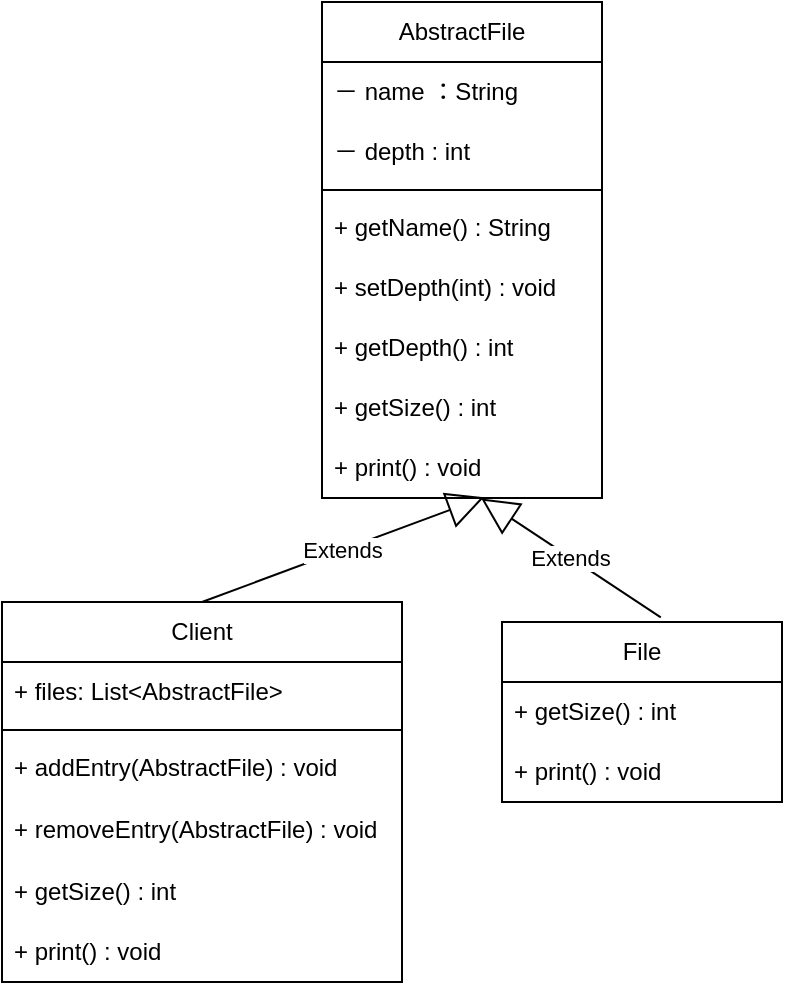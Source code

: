 <mxfile version="24.7.16">
  <diagram name="페이지-1" id="wl-Ao_sD0Qec9eO8h80N">
    <mxGraphModel dx="1310" dy="464" grid="1" gridSize="10" guides="1" tooltips="1" connect="1" arrows="1" fold="1" page="1" pageScale="1" pageWidth="827" pageHeight="1169" math="0" shadow="0">
      <root>
        <mxCell id="0" />
        <mxCell id="1" parent="0" />
        <mxCell id="mT-opLCZMWNSOOU5n5ld-1" value="AbstractFile" style="swimlane;fontStyle=0;childLayout=stackLayout;horizontal=1;startSize=30;horizontalStack=0;resizeParent=1;resizeParentMax=0;resizeLast=0;collapsible=1;marginBottom=0;whiteSpace=wrap;html=1;" vertex="1" parent="1">
          <mxGeometry x="130" y="50" width="140" height="248" as="geometry" />
        </mxCell>
        <mxCell id="mT-opLCZMWNSOOU5n5ld-2" value="－ name ：String" style="text;strokeColor=none;fillColor=none;align=left;verticalAlign=middle;spacingLeft=4;spacingRight=4;overflow=hidden;points=[[0,0.5],[1,0.5]];portConstraint=eastwest;rotatable=0;whiteSpace=wrap;html=1;" vertex="1" parent="mT-opLCZMWNSOOU5n5ld-1">
          <mxGeometry y="30" width="140" height="30" as="geometry" />
        </mxCell>
        <mxCell id="mT-opLCZMWNSOOU5n5ld-3" value="－ depth : int" style="text;strokeColor=none;fillColor=none;align=left;verticalAlign=middle;spacingLeft=4;spacingRight=4;overflow=hidden;points=[[0,0.5],[1,0.5]];portConstraint=eastwest;rotatable=0;whiteSpace=wrap;html=1;" vertex="1" parent="mT-opLCZMWNSOOU5n5ld-1">
          <mxGeometry y="60" width="140" height="30" as="geometry" />
        </mxCell>
        <mxCell id="mT-opLCZMWNSOOU5n5ld-17" value="" style="line;strokeWidth=1;fillColor=none;align=left;verticalAlign=middle;spacingTop=-1;spacingLeft=3;spacingRight=3;rotatable=0;labelPosition=right;points=[];portConstraint=eastwest;strokeColor=inherit;" vertex="1" parent="mT-opLCZMWNSOOU5n5ld-1">
          <mxGeometry y="90" width="140" height="8" as="geometry" />
        </mxCell>
        <mxCell id="mT-opLCZMWNSOOU5n5ld-4" value="+ getName() : String" style="text;strokeColor=none;fillColor=none;align=left;verticalAlign=middle;spacingLeft=4;spacingRight=4;overflow=hidden;points=[[0,0.5],[1,0.5]];portConstraint=eastwest;rotatable=0;whiteSpace=wrap;html=1;" vertex="1" parent="mT-opLCZMWNSOOU5n5ld-1">
          <mxGeometry y="98" width="140" height="30" as="geometry" />
        </mxCell>
        <mxCell id="mT-opLCZMWNSOOU5n5ld-21" value="+&amp;nbsp;setDepth(int) : void" style="text;strokeColor=none;fillColor=none;align=left;verticalAlign=middle;spacingLeft=4;spacingRight=4;overflow=hidden;points=[[0,0.5],[1,0.5]];portConstraint=eastwest;rotatable=0;whiteSpace=wrap;html=1;" vertex="1" parent="mT-opLCZMWNSOOU5n5ld-1">
          <mxGeometry y="128" width="140" height="30" as="geometry" />
        </mxCell>
        <mxCell id="mT-opLCZMWNSOOU5n5ld-20" value="+&amp;nbsp;getDepth() : int" style="text;strokeColor=none;fillColor=none;align=left;verticalAlign=middle;spacingLeft=4;spacingRight=4;overflow=hidden;points=[[0,0.5],[1,0.5]];portConstraint=eastwest;rotatable=0;whiteSpace=wrap;html=1;" vertex="1" parent="mT-opLCZMWNSOOU5n5ld-1">
          <mxGeometry y="158" width="140" height="30" as="geometry" />
        </mxCell>
        <mxCell id="mT-opLCZMWNSOOU5n5ld-19" value="+&amp;nbsp;getSize() : int" style="text;strokeColor=none;fillColor=none;align=left;verticalAlign=middle;spacingLeft=4;spacingRight=4;overflow=hidden;points=[[0,0.5],[1,0.5]];portConstraint=eastwest;rotatable=0;whiteSpace=wrap;html=1;" vertex="1" parent="mT-opLCZMWNSOOU5n5ld-1">
          <mxGeometry y="188" width="140" height="30" as="geometry" />
        </mxCell>
        <mxCell id="mT-opLCZMWNSOOU5n5ld-18" value="+&amp;nbsp;print() : void" style="text;strokeColor=none;fillColor=none;align=left;verticalAlign=middle;spacingLeft=4;spacingRight=4;overflow=hidden;points=[[0,0.5],[1,0.5]];portConstraint=eastwest;rotatable=0;whiteSpace=wrap;html=1;" vertex="1" parent="mT-opLCZMWNSOOU5n5ld-1">
          <mxGeometry y="218" width="140" height="30" as="geometry" />
        </mxCell>
        <mxCell id="mT-opLCZMWNSOOU5n5ld-9" value="Client" style="swimlane;fontStyle=0;childLayout=stackLayout;horizontal=1;startSize=30;horizontalStack=0;resizeParent=1;resizeParentMax=0;resizeLast=0;collapsible=1;marginBottom=0;whiteSpace=wrap;html=1;" vertex="1" parent="1">
          <mxGeometry x="-30" y="350" width="200" height="190" as="geometry" />
        </mxCell>
        <mxCell id="mT-opLCZMWNSOOU5n5ld-10" value="+ files:&amp;nbsp;List&amp;lt;AbstractFile&amp;gt;" style="text;strokeColor=none;fillColor=none;align=left;verticalAlign=middle;spacingLeft=4;spacingRight=4;overflow=hidden;points=[[0,0.5],[1,0.5]];portConstraint=eastwest;rotatable=0;whiteSpace=wrap;html=1;" vertex="1" parent="mT-opLCZMWNSOOU5n5ld-9">
          <mxGeometry y="30" width="200" height="30" as="geometry" />
        </mxCell>
        <mxCell id="mT-opLCZMWNSOOU5n5ld-25" value="" style="line;strokeWidth=1;fillColor=none;align=left;verticalAlign=middle;spacingTop=-1;spacingLeft=3;spacingRight=3;rotatable=0;labelPosition=right;points=[];portConstraint=eastwest;strokeColor=inherit;" vertex="1" parent="mT-opLCZMWNSOOU5n5ld-9">
          <mxGeometry y="60" width="200" height="8" as="geometry" />
        </mxCell>
        <mxCell id="mT-opLCZMWNSOOU5n5ld-11" value="+ addEntry(AbstractFile) : void" style="text;strokeColor=none;fillColor=none;align=left;verticalAlign=middle;spacingLeft=4;spacingRight=4;overflow=hidden;points=[[0,0.5],[1,0.5]];portConstraint=eastwest;rotatable=0;whiteSpace=wrap;html=1;" vertex="1" parent="mT-opLCZMWNSOOU5n5ld-9">
          <mxGeometry y="68" width="200" height="30" as="geometry" />
        </mxCell>
        <mxCell id="mT-opLCZMWNSOOU5n5ld-12" value="+ removeEntry(AbstractFile) : void" style="text;strokeColor=none;fillColor=none;align=left;verticalAlign=middle;spacingLeft=4;spacingRight=4;overflow=hidden;points=[[0,0.5],[1,0.5]];portConstraint=eastwest;rotatable=0;whiteSpace=wrap;html=1;" vertex="1" parent="mT-opLCZMWNSOOU5n5ld-9">
          <mxGeometry y="98" width="200" height="32" as="geometry" />
        </mxCell>
        <mxCell id="mT-opLCZMWNSOOU5n5ld-29" value="+&amp;nbsp;getSize() : int" style="text;strokeColor=none;fillColor=none;align=left;verticalAlign=middle;spacingLeft=4;spacingRight=4;overflow=hidden;points=[[0,0.5],[1,0.5]];portConstraint=eastwest;rotatable=0;whiteSpace=wrap;html=1;" vertex="1" parent="mT-opLCZMWNSOOU5n5ld-9">
          <mxGeometry y="130" width="200" height="30" as="geometry" />
        </mxCell>
        <mxCell id="mT-opLCZMWNSOOU5n5ld-30" value="+&amp;nbsp;print() : void" style="text;strokeColor=none;fillColor=none;align=left;verticalAlign=middle;spacingLeft=4;spacingRight=4;overflow=hidden;points=[[0,0.5],[1,0.5]];portConstraint=eastwest;rotatable=0;whiteSpace=wrap;html=1;" vertex="1" parent="mT-opLCZMWNSOOU5n5ld-9">
          <mxGeometry y="160" width="200" height="30" as="geometry" />
        </mxCell>
        <mxCell id="mT-opLCZMWNSOOU5n5ld-13" value="File" style="swimlane;fontStyle=0;childLayout=stackLayout;horizontal=1;startSize=30;horizontalStack=0;resizeParent=1;resizeParentMax=0;resizeLast=0;collapsible=1;marginBottom=0;whiteSpace=wrap;html=1;" vertex="1" parent="1">
          <mxGeometry x="220" y="360" width="140" height="90" as="geometry" />
        </mxCell>
        <mxCell id="mT-opLCZMWNSOOU5n5ld-27" value="+&amp;nbsp;getSize() : int" style="text;strokeColor=none;fillColor=none;align=left;verticalAlign=middle;spacingLeft=4;spacingRight=4;overflow=hidden;points=[[0,0.5],[1,0.5]];portConstraint=eastwest;rotatable=0;whiteSpace=wrap;html=1;" vertex="1" parent="mT-opLCZMWNSOOU5n5ld-13">
          <mxGeometry y="30" width="140" height="30" as="geometry" />
        </mxCell>
        <mxCell id="mT-opLCZMWNSOOU5n5ld-28" value="+&amp;nbsp;print() : void" style="text;strokeColor=none;fillColor=none;align=left;verticalAlign=middle;spacingLeft=4;spacingRight=4;overflow=hidden;points=[[0,0.5],[1,0.5]];portConstraint=eastwest;rotatable=0;whiteSpace=wrap;html=1;" vertex="1" parent="mT-opLCZMWNSOOU5n5ld-13">
          <mxGeometry y="60" width="140" height="30" as="geometry" />
        </mxCell>
        <mxCell id="mT-opLCZMWNSOOU5n5ld-22" value="Extends" style="endArrow=block;endSize=16;endFill=0;html=1;rounded=0;exitX=0.5;exitY=0;exitDx=0;exitDy=0;entryX=0.579;entryY=0.987;entryDx=0;entryDy=0;entryPerimeter=0;" edge="1" parent="1" source="mT-opLCZMWNSOOU5n5ld-9" target="mT-opLCZMWNSOOU5n5ld-18">
          <mxGeometry width="160" relative="1" as="geometry">
            <mxPoint x="90" y="250" as="sourcePoint" />
            <mxPoint x="250" y="250" as="targetPoint" />
          </mxGeometry>
        </mxCell>
        <mxCell id="mT-opLCZMWNSOOU5n5ld-24" value="Extends" style="endArrow=block;endSize=16;endFill=0;html=1;rounded=0;exitX=0.567;exitY=-0.026;exitDx=0;exitDy=0;entryX=0.569;entryY=1.01;entryDx=0;entryDy=0;entryPerimeter=0;exitPerimeter=0;" edge="1" parent="1" source="mT-opLCZMWNSOOU5n5ld-13" target="mT-opLCZMWNSOOU5n5ld-18">
          <mxGeometry width="160" relative="1" as="geometry">
            <mxPoint x="100" y="370" as="sourcePoint" />
            <mxPoint x="221" y="308" as="targetPoint" />
          </mxGeometry>
        </mxCell>
      </root>
    </mxGraphModel>
  </diagram>
</mxfile>

